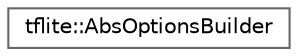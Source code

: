 digraph "Graphical Class Hierarchy"
{
 // LATEX_PDF_SIZE
  bgcolor="transparent";
  edge [fontname=Helvetica,fontsize=10,labelfontname=Helvetica,labelfontsize=10];
  node [fontname=Helvetica,fontsize=10,shape=box,height=0.2,width=0.4];
  rankdir="LR";
  Node0 [id="Node000000",label="tflite::AbsOptionsBuilder",height=0.2,width=0.4,color="grey40", fillcolor="white", style="filled",URL="$structtflite_1_1_abs_options_builder.html",tooltip=" "];
}
